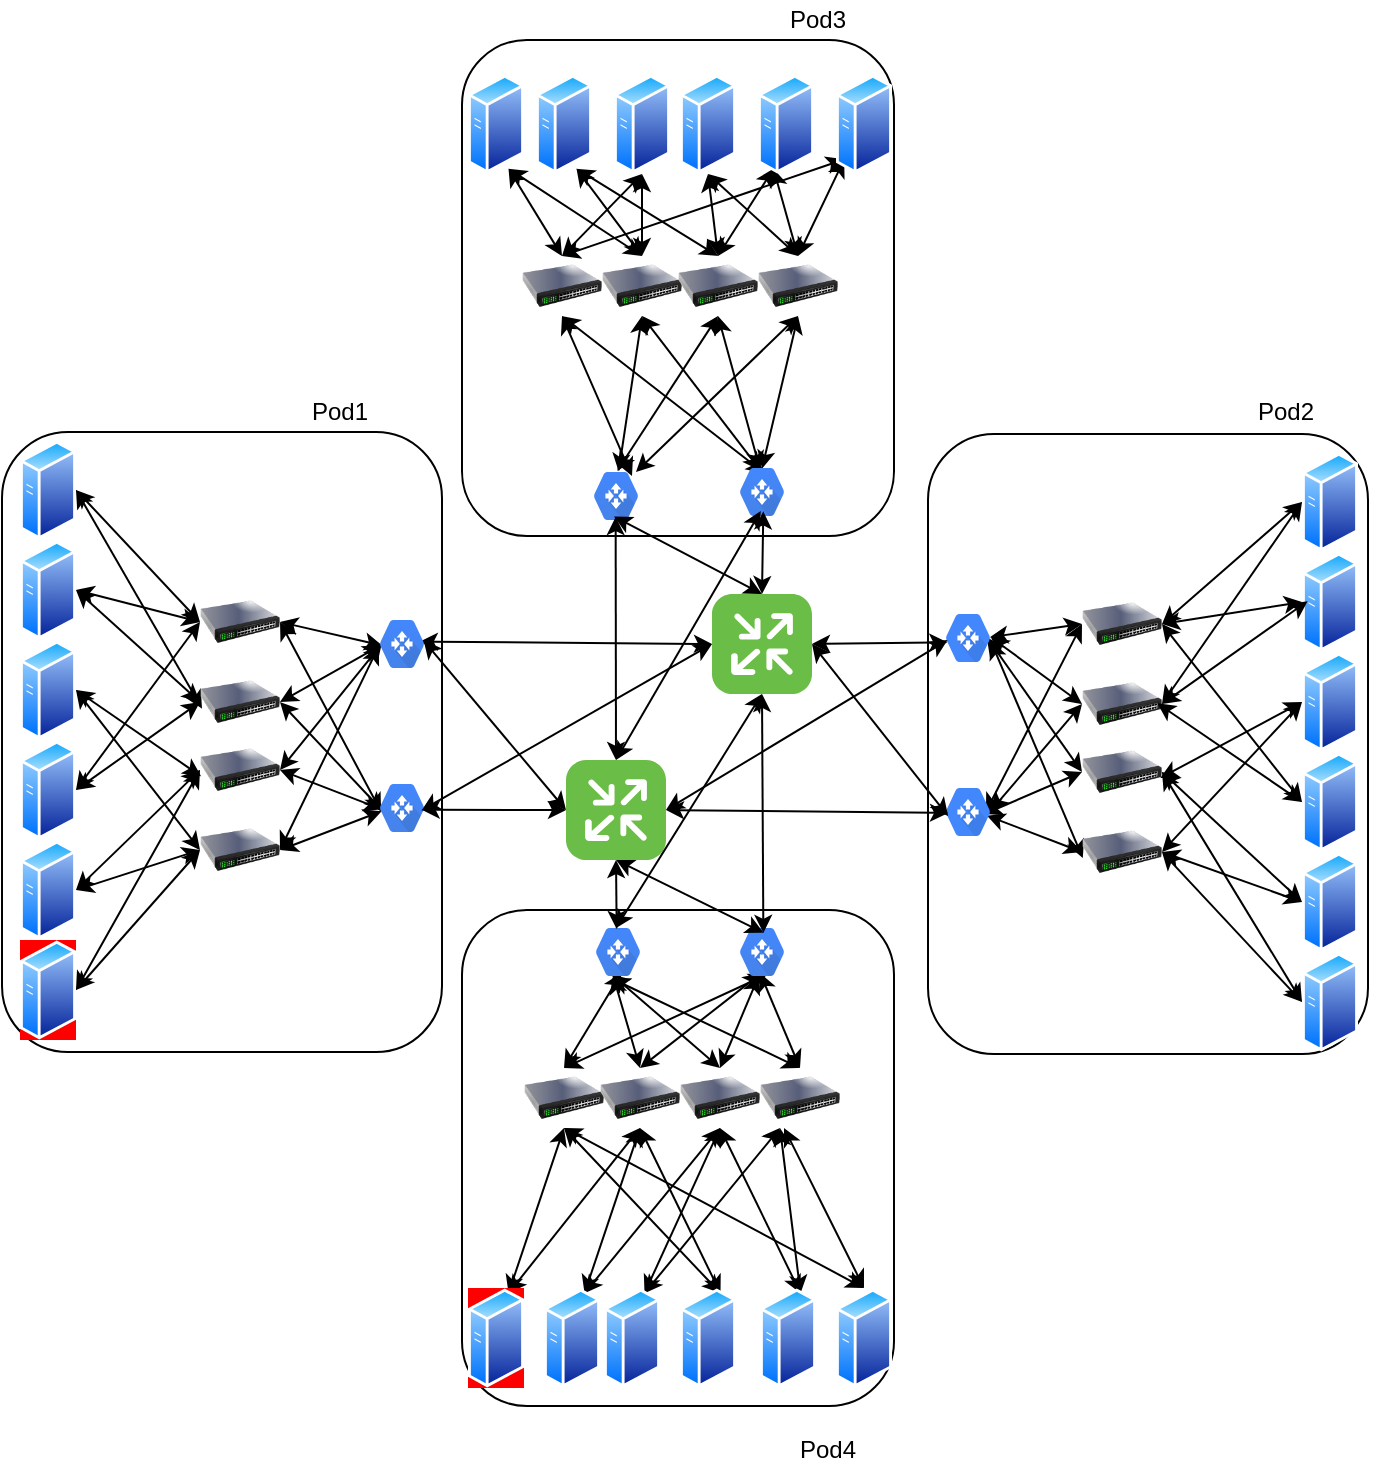 <mxfile version="13.3.4" type="github">
  <diagram id="LazZ0856AOgm0Mk0mkKB" name="Page-1">
    <mxGraphModel dx="1341" dy="739" grid="1" gridSize="10" guides="1" tooltips="1" connect="1" arrows="1" fold="1" page="1" pageScale="1" pageWidth="1100" pageHeight="850" math="0" shadow="0">
      <root>
        <mxCell id="0" />
        <mxCell id="1" parent="0" />
        <mxCell id="WldnCuO-J827jdbrV1-G-248" value="" style="rounded=1;whiteSpace=wrap;html=1;fillColor=none;" parent="1" vertex="1">
          <mxGeometry x="635" y="262" width="220" height="310" as="geometry" />
        </mxCell>
        <mxCell id="WldnCuO-J827jdbrV1-G-257" value="" style="rounded=1;whiteSpace=wrap;html=1;fillColor=none;" parent="1" vertex="1">
          <mxGeometry x="402" y="500" width="216" height="248" as="geometry" />
        </mxCell>
        <mxCell id="WldnCuO-J827jdbrV1-G-247" value="" style="rounded=1;whiteSpace=wrap;html=1;fillColor=none;" parent="1" vertex="1">
          <mxGeometry x="172" y="261" width="220" height="310" as="geometry" />
        </mxCell>
        <mxCell id="WldnCuO-J827jdbrV1-G-259" value="" style="rounded=1;whiteSpace=wrap;html=1;fillColor=none;" parent="1" vertex="1">
          <mxGeometry x="402" y="65" width="216" height="248" as="geometry" />
        </mxCell>
        <mxCell id="WldnCuO-J827jdbrV1-G-24" style="rounded=0;orthogonalLoop=1;jettySize=auto;html=1;exitX=1;exitY=0.5;exitDx=0;exitDy=0;startArrow=classic;startFill=1;entryX=0;entryY=0.5;entryDx=0;entryDy=0;" parent="1" source="WldnCuO-J827jdbrV1-G-11" target="WldnCuO-J827jdbrV1-G-12" edge="1">
          <mxGeometry relative="1" as="geometry">
            <mxPoint x="376" y="431" as="targetPoint" />
          </mxGeometry>
        </mxCell>
        <mxCell id="WldnCuO-J827jdbrV1-G-26" style="edgeStyle=none;rounded=0;orthogonalLoop=1;jettySize=auto;html=1;exitX=1;exitY=0.5;exitDx=0;exitDy=0;entryX=0.025;entryY=0.611;entryDx=0;entryDy=0;startArrow=classic;startFill=1;entryPerimeter=0;" parent="1" source="WldnCuO-J827jdbrV1-G-11" target="WldnCuO-J827jdbrV1-G-13" edge="1">
          <mxGeometry relative="1" as="geometry" />
        </mxCell>
        <mxCell id="WldnCuO-J827jdbrV1-G-11" value="" style="aspect=fixed;perimeter=ellipsePerimeter;html=1;align=center;shadow=0;dashed=0;spacingTop=3;image;image=img/lib/active_directory/generic_server.svg;" parent="1" vertex="1">
          <mxGeometry x="181" y="265" width="28.0" height="50" as="geometry" />
        </mxCell>
        <mxCell id="WldnCuO-J827jdbrV1-G-84" style="edgeStyle=none;rounded=0;orthogonalLoop=1;jettySize=auto;html=1;exitX=1;exitY=0.5;exitDx=0;exitDy=0;entryX=0.057;entryY=0.534;entryDx=0;entryDy=0;entryPerimeter=0;startArrow=classic;startFill=1;" parent="1" source="WldnCuO-J827jdbrV1-G-12" target="WldnCuO-J827jdbrV1-G-82" edge="1">
          <mxGeometry relative="1" as="geometry" />
        </mxCell>
        <mxCell id="WldnCuO-J827jdbrV1-G-85" style="edgeStyle=none;rounded=0;orthogonalLoop=1;jettySize=auto;html=1;exitX=1;exitY=0.5;exitDx=0;exitDy=0;entryX=0.025;entryY=0.578;entryDx=0;entryDy=0;entryPerimeter=0;startArrow=classic;startFill=1;" parent="1" source="WldnCuO-J827jdbrV1-G-12" target="WldnCuO-J827jdbrV1-G-83" edge="1">
          <mxGeometry relative="1" as="geometry" />
        </mxCell>
        <mxCell id="WldnCuO-J827jdbrV1-G-86" style="edgeStyle=none;rounded=0;orthogonalLoop=1;jettySize=auto;html=1;exitX=1;exitY=0.5;exitDx=0;exitDy=0;entryX=0.025;entryY=0.524;entryDx=0;entryDy=0;entryPerimeter=0;startArrow=classic;startFill=1;" parent="1" source="WldnCuO-J827jdbrV1-G-13" target="WldnCuO-J827jdbrV1-G-82" edge="1">
          <mxGeometry relative="1" as="geometry" />
        </mxCell>
        <mxCell id="WldnCuO-J827jdbrV1-G-87" style="edgeStyle=none;rounded=0;orthogonalLoop=1;jettySize=auto;html=1;exitX=1;exitY=0.5;exitDx=0;exitDy=0;entryX=0.057;entryY=0.558;entryDx=0;entryDy=0;entryPerimeter=0;startArrow=classic;startFill=1;" parent="1" source="WldnCuO-J827jdbrV1-G-13" target="WldnCuO-J827jdbrV1-G-83" edge="1">
          <mxGeometry relative="1" as="geometry" />
        </mxCell>
        <mxCell id="WldnCuO-J827jdbrV1-G-13" value="" style="image;html=1;labelBackgroundColor=#ffffff;image=img/lib/clip_art/networking/Switch_128x128.png" parent="1" vertex="1">
          <mxGeometry x="271" y="381" width="40" height="30" as="geometry" />
        </mxCell>
        <mxCell id="WldnCuO-J827jdbrV1-G-88" style="edgeStyle=none;rounded=0;orthogonalLoop=1;jettySize=auto;html=1;exitX=1;exitY=0.5;exitDx=0;exitDy=0;entryX=0.036;entryY=0.505;entryDx=0;entryDy=0;entryPerimeter=0;startArrow=classic;startFill=1;" parent="1" source="WldnCuO-J827jdbrV1-G-14" target="WldnCuO-J827jdbrV1-G-82" edge="1">
          <mxGeometry relative="1" as="geometry" />
        </mxCell>
        <mxCell id="WldnCuO-J827jdbrV1-G-89" style="edgeStyle=none;rounded=0;orthogonalLoop=1;jettySize=auto;html=1;exitX=1;exitY=0.5;exitDx=0;exitDy=0;entryX=0.047;entryY=0.529;entryDx=0;entryDy=0;entryPerimeter=0;startArrow=classic;startFill=1;" parent="1" source="WldnCuO-J827jdbrV1-G-14" target="WldnCuO-J827jdbrV1-G-83" edge="1">
          <mxGeometry relative="1" as="geometry" />
        </mxCell>
        <mxCell id="WldnCuO-J827jdbrV1-G-14" value="" style="image;html=1;labelBackgroundColor=#ffffff;image=img/lib/clip_art/networking/Switch_128x128.png" parent="1" vertex="1">
          <mxGeometry x="271" y="415" width="40" height="30" as="geometry" />
        </mxCell>
        <mxCell id="WldnCuO-J827jdbrV1-G-90" style="edgeStyle=none;rounded=0;orthogonalLoop=1;jettySize=auto;html=1;exitX=1;exitY=0.5;exitDx=0;exitDy=0;entryX=-0.027;entryY=0.544;entryDx=0;entryDy=0;entryPerimeter=0;startArrow=classic;startFill=1;" parent="1" source="WldnCuO-J827jdbrV1-G-15" target="WldnCuO-J827jdbrV1-G-82" edge="1">
          <mxGeometry relative="1" as="geometry" />
        </mxCell>
        <mxCell id="WldnCuO-J827jdbrV1-G-91" style="edgeStyle=none;rounded=0;orthogonalLoop=1;jettySize=auto;html=1;exitX=1;exitY=0.5;exitDx=0;exitDy=0;entryX=0.036;entryY=0.568;entryDx=0;entryDy=0;entryPerimeter=0;startArrow=classic;startFill=1;" parent="1" source="WldnCuO-J827jdbrV1-G-15" target="WldnCuO-J827jdbrV1-G-83" edge="1">
          <mxGeometry relative="1" as="geometry" />
        </mxCell>
        <mxCell id="WldnCuO-J827jdbrV1-G-16" value="" style="aspect=fixed;perimeter=ellipsePerimeter;html=1;align=center;shadow=0;dashed=0;spacingTop=3;image;image=img/lib/active_directory/generic_server.svg;" parent="1" vertex="1">
          <mxGeometry x="181" y="315" width="28.0" height="50" as="geometry" />
        </mxCell>
        <mxCell id="WldnCuO-J827jdbrV1-G-28" style="edgeStyle=none;rounded=0;orthogonalLoop=1;jettySize=auto;html=1;exitX=1;exitY=0.5;exitDx=0;exitDy=0;startArrow=classic;startFill=1;entryX=0.013;entryY=0.605;entryDx=0;entryDy=0;entryPerimeter=0;" parent="1" source="WldnCuO-J827jdbrV1-G-19" target="WldnCuO-J827jdbrV1-G-14" edge="1">
          <mxGeometry relative="1" as="geometry">
            <mxPoint x="446" y="431" as="targetPoint" />
          </mxGeometry>
        </mxCell>
        <mxCell id="WldnCuO-J827jdbrV1-G-29" style="edgeStyle=none;rounded=0;orthogonalLoop=1;jettySize=auto;html=1;exitX=1;exitY=0.5;exitDx=0;exitDy=0;entryX=0;entryY=0.5;entryDx=0;entryDy=0;startArrow=classic;startFill=1;" parent="1" source="WldnCuO-J827jdbrV1-G-19" target="WldnCuO-J827jdbrV1-G-15" edge="1">
          <mxGeometry relative="1" as="geometry" />
        </mxCell>
        <mxCell id="WldnCuO-J827jdbrV1-G-19" value="" style="aspect=fixed;perimeter=ellipsePerimeter;html=1;align=center;shadow=0;dashed=0;spacingTop=3;image;image=img/lib/active_directory/generic_server.svg;" parent="1" vertex="1">
          <mxGeometry x="181" y="365" width="28.0" height="50" as="geometry" />
        </mxCell>
        <mxCell id="WldnCuO-J827jdbrV1-G-30" style="edgeStyle=none;rounded=0;orthogonalLoop=1;jettySize=auto;html=1;exitX=1;exitY=0.5;exitDx=0;exitDy=0;entryX=0;entryY=0.5;entryDx=0;entryDy=0;startArrow=classic;startFill=1;" parent="1" source="WldnCuO-J827jdbrV1-G-20" target="WldnCuO-J827jdbrV1-G-12" edge="1">
          <mxGeometry relative="1" as="geometry" />
        </mxCell>
        <mxCell id="WldnCuO-J827jdbrV1-G-32" style="edgeStyle=none;rounded=0;orthogonalLoop=1;jettySize=auto;html=1;exitX=1;exitY=0.5;exitDx=0;exitDy=0;entryX=0;entryY=0.5;entryDx=0;entryDy=0;startArrow=classic;startFill=1;" parent="1" source="WldnCuO-J827jdbrV1-G-20" target="WldnCuO-J827jdbrV1-G-13" edge="1">
          <mxGeometry relative="1" as="geometry" />
        </mxCell>
        <mxCell id="WldnCuO-J827jdbrV1-G-20" value="" style="aspect=fixed;perimeter=ellipsePerimeter;html=1;align=center;shadow=0;dashed=0;spacingTop=3;image;image=img/lib/active_directory/generic_server.svg;" parent="1" vertex="1">
          <mxGeometry x="181" y="415" width="28.0" height="50" as="geometry" />
        </mxCell>
        <mxCell id="WldnCuO-J827jdbrV1-G-34" style="edgeStyle=none;rounded=0;orthogonalLoop=1;jettySize=auto;html=1;exitX=1;exitY=0.5;exitDx=0;exitDy=0;entryX=0;entryY=0.5;entryDx=0;entryDy=0;startArrow=classic;startFill=1;" parent="1" source="WldnCuO-J827jdbrV1-G-21" target="WldnCuO-J827jdbrV1-G-14" edge="1">
          <mxGeometry relative="1" as="geometry" />
        </mxCell>
        <mxCell id="WldnCuO-J827jdbrV1-G-35" style="edgeStyle=none;rounded=0;orthogonalLoop=1;jettySize=auto;html=1;exitX=1;exitY=0.5;exitDx=0;exitDy=0;entryX=0;entryY=0.5;entryDx=0;entryDy=0;startArrow=classic;startFill=1;" parent="1" source="WldnCuO-J827jdbrV1-G-21" target="WldnCuO-J827jdbrV1-G-15" edge="1">
          <mxGeometry relative="1" as="geometry" />
        </mxCell>
        <mxCell id="WldnCuO-J827jdbrV1-G-21" value="" style="aspect=fixed;perimeter=ellipsePerimeter;html=1;align=center;shadow=0;dashed=0;spacingTop=3;image;image=img/lib/active_directory/generic_server.svg;" parent="1" vertex="1">
          <mxGeometry x="181" y="465" width="28.0" height="50" as="geometry" />
        </mxCell>
        <mxCell id="WldnCuO-J827jdbrV1-G-37" style="edgeStyle=none;rounded=0;orthogonalLoop=1;jettySize=auto;html=1;exitX=1;exitY=0.5;exitDx=0;exitDy=0;startArrow=classic;startFill=1;entryX=0;entryY=0.5;entryDx=0;entryDy=0;" parent="1" source="WldnCuO-J827jdbrV1-G-22" target="WldnCuO-J827jdbrV1-G-14" edge="1">
          <mxGeometry relative="1" as="geometry">
            <mxPoint x="376" y="431" as="targetPoint" />
          </mxGeometry>
        </mxCell>
        <mxCell id="WldnCuO-J827jdbrV1-G-22" value="" style="aspect=fixed;perimeter=ellipsePerimeter;html=1;align=center;shadow=0;dashed=0;spacingTop=3;image;image=img/lib/active_directory/generic_server.svg;imageBackground=#FF0000;" parent="1" vertex="1">
          <mxGeometry x="181" y="515" width="28.0" height="50" as="geometry" />
        </mxCell>
        <mxCell id="WldnCuO-J827jdbrV1-G-83" value="" style="shape=mxgraph.gcp.networking.cloud_router;html=1;fillColor=#4387FD;strokeColor=none;verticalLabelPosition=bottom;verticalAlign=top;align=center;gradientColor=#4683EA;" parent="1" vertex="1">
          <mxGeometry x="361" y="437" width="22" height="24" as="geometry" />
        </mxCell>
        <mxCell id="WldnCuO-J827jdbrV1-G-124" style="rounded=0;orthogonalLoop=1;jettySize=auto;html=1;exitX=0.75;exitY=0;exitDx=0;exitDy=0;startArrow=classic;startFill=1;entryX=0.5;entryY=1;entryDx=0;entryDy=0;" parent="1" source="WldnCuO-J827jdbrV1-G-126" target="WldnCuO-J827jdbrV1-G-129" edge="1">
          <mxGeometry relative="1" as="geometry">
            <mxPoint x="453" y="609" as="targetPoint" />
          </mxGeometry>
        </mxCell>
        <mxCell id="WldnCuO-J827jdbrV1-G-125" style="edgeStyle=none;rounded=0;orthogonalLoop=1;jettySize=auto;html=1;exitX=0.75;exitY=0;exitDx=0;exitDy=0;entryX=0.5;entryY=1;entryDx=0;entryDy=0;startArrow=classic;startFill=1;" parent="1" source="WldnCuO-J827jdbrV1-G-126" target="WldnCuO-J827jdbrV1-G-132" edge="1">
          <mxGeometry relative="1" as="geometry" />
        </mxCell>
        <mxCell id="WldnCuO-J827jdbrV1-G-126" value="" style="aspect=fixed;perimeter=ellipsePerimeter;html=1;align=center;shadow=0;dashed=0;spacingTop=3;image;image=img/lib/active_directory/generic_server.svg;imageBackground=#FF0000;" parent="1" vertex="1">
          <mxGeometry x="405" y="689" width="28.0" height="50" as="geometry" />
        </mxCell>
        <mxCell id="WldnCuO-J827jdbrV1-G-127" style="edgeStyle=none;rounded=0;orthogonalLoop=1;jettySize=auto;html=1;exitX=0.5;exitY=0;exitDx=0;exitDy=0;entryX=0.577;entryY=0.938;entryDx=0;entryDy=0;entryPerimeter=0;startArrow=classic;startFill=1;" parent="1" source="WldnCuO-J827jdbrV1-G-129" target="WldnCuO-J827jdbrV1-G-154" edge="1">
          <mxGeometry relative="1" as="geometry" />
        </mxCell>
        <mxCell id="WldnCuO-J827jdbrV1-G-128" style="edgeStyle=none;rounded=0;orthogonalLoop=1;jettySize=auto;html=1;exitX=0.5;exitY=0;exitDx=0;exitDy=0;entryX=0.613;entryY=0.967;entryDx=0;entryDy=0;entryPerimeter=0;startArrow=classic;startFill=1;" parent="1" source="WldnCuO-J827jdbrV1-G-129" target="WldnCuO-J827jdbrV1-G-155" edge="1">
          <mxGeometry relative="1" as="geometry" />
        </mxCell>
        <mxCell id="WldnCuO-J827jdbrV1-G-129" value="" style="image;html=1;labelBackgroundColor=#ffffff;image=img/lib/clip_art/networking/Switch_128x128.png" parent="1" vertex="1">
          <mxGeometry x="433" y="579" width="40" height="30" as="geometry" />
        </mxCell>
        <mxCell id="WldnCuO-J827jdbrV1-G-130" style="edgeStyle=none;rounded=0;orthogonalLoop=1;jettySize=auto;html=1;exitX=0.5;exitY=0;exitDx=0;exitDy=0;entryX=0.389;entryY=0.996;entryDx=0;entryDy=0;entryPerimeter=0;startArrow=classic;startFill=1;" parent="1" source="WldnCuO-J827jdbrV1-G-132" target="WldnCuO-J827jdbrV1-G-154" edge="1">
          <mxGeometry relative="1" as="geometry" />
        </mxCell>
        <mxCell id="WldnCuO-J827jdbrV1-G-131" style="edgeStyle=none;rounded=0;orthogonalLoop=1;jettySize=auto;html=1;exitX=0.5;exitY=0;exitDx=0;exitDy=0;entryX=0.487;entryY=0.938;entryDx=0;entryDy=0;entryPerimeter=0;startArrow=classic;startFill=1;" parent="1" source="WldnCuO-J827jdbrV1-G-132" target="WldnCuO-J827jdbrV1-G-155" edge="1">
          <mxGeometry relative="1" as="geometry" />
        </mxCell>
        <mxCell id="WldnCuO-J827jdbrV1-G-132" value="" style="image;html=1;labelBackgroundColor=#ffffff;image=img/lib/clip_art/networking/Switch_128x128.png" parent="1" vertex="1">
          <mxGeometry x="471" y="579" width="40" height="30" as="geometry" />
        </mxCell>
        <mxCell id="WldnCuO-J827jdbrV1-G-133" style="edgeStyle=none;rounded=0;orthogonalLoop=1;jettySize=auto;html=1;exitX=0.5;exitY=0;exitDx=0;exitDy=0;entryX=0.357;entryY=0.967;entryDx=0;entryDy=0;entryPerimeter=0;startArrow=classic;startFill=1;" parent="1" source="WldnCuO-J827jdbrV1-G-135" target="WldnCuO-J827jdbrV1-G-154" edge="1">
          <mxGeometry relative="1" as="geometry" />
        </mxCell>
        <mxCell id="WldnCuO-J827jdbrV1-G-134" style="edgeStyle=none;rounded=0;orthogonalLoop=1;jettySize=auto;html=1;exitX=0.5;exitY=0;exitDx=0;exitDy=0;entryX=0.425;entryY=0.996;entryDx=0;entryDy=0;entryPerimeter=0;startArrow=classic;startFill=1;" parent="1" source="WldnCuO-J827jdbrV1-G-135" target="WldnCuO-J827jdbrV1-G-155" edge="1">
          <mxGeometry relative="1" as="geometry" />
        </mxCell>
        <mxCell id="WldnCuO-J827jdbrV1-G-135" value="" style="image;html=1;labelBackgroundColor=#ffffff;image=img/lib/clip_art/networking/Switch_128x128.png" parent="1" vertex="1">
          <mxGeometry x="511" y="579" width="40" height="30" as="geometry" />
        </mxCell>
        <mxCell id="WldnCuO-J827jdbrV1-G-136" style="edgeStyle=none;rounded=0;orthogonalLoop=1;jettySize=auto;html=1;exitX=0.5;exitY=0;exitDx=0;exitDy=0;entryX=0.357;entryY=1.053;entryDx=0;entryDy=0;entryPerimeter=0;startArrow=classic;startFill=1;" parent="1" source="WldnCuO-J827jdbrV1-G-138" target="WldnCuO-J827jdbrV1-G-154" edge="1">
          <mxGeometry relative="1" as="geometry" />
        </mxCell>
        <mxCell id="WldnCuO-J827jdbrV1-G-137" style="edgeStyle=none;rounded=0;orthogonalLoop=1;jettySize=auto;html=1;exitX=0.5;exitY=0;exitDx=0;exitDy=0;entryX=0.456;entryY=0.938;entryDx=0;entryDy=0;entryPerimeter=0;startArrow=classic;startFill=1;" parent="1" source="WldnCuO-J827jdbrV1-G-138" target="WldnCuO-J827jdbrV1-G-155" edge="1">
          <mxGeometry relative="1" as="geometry" />
        </mxCell>
        <mxCell id="WldnCuO-J827jdbrV1-G-138" value="" style="image;html=1;labelBackgroundColor=#ffffff;image=img/lib/clip_art/networking/Switch_128x128.png" parent="1" vertex="1">
          <mxGeometry x="551" y="579" width="40" height="30" as="geometry" />
        </mxCell>
        <mxCell id="WldnCuO-J827jdbrV1-G-139" style="edgeStyle=none;rounded=0;orthogonalLoop=1;jettySize=auto;html=1;exitX=0.75;exitY=0;exitDx=0;exitDy=0;startArrow=classic;startFill=1;" parent="1" source="WldnCuO-J827jdbrV1-G-141" edge="1">
          <mxGeometry relative="1" as="geometry">
            <mxPoint x="491" y="609" as="targetPoint" />
          </mxGeometry>
        </mxCell>
        <mxCell id="WldnCuO-J827jdbrV1-G-140" style="edgeStyle=none;rounded=0;orthogonalLoop=1;jettySize=auto;html=1;exitX=0.75;exitY=0;exitDx=0;exitDy=0;entryX=0.5;entryY=1;entryDx=0;entryDy=0;startArrow=classic;startFill=1;" parent="1" source="WldnCuO-J827jdbrV1-G-141" target="WldnCuO-J827jdbrV1-G-135" edge="1">
          <mxGeometry relative="1" as="geometry" />
        </mxCell>
        <mxCell id="WldnCuO-J827jdbrV1-G-141" value="" style="aspect=fixed;perimeter=ellipsePerimeter;html=1;align=center;shadow=0;dashed=0;spacingTop=3;image;image=img/lib/active_directory/generic_server.svg;" parent="1" vertex="1">
          <mxGeometry x="443" y="689" width="28.0" height="50" as="geometry" />
        </mxCell>
        <mxCell id="WldnCuO-J827jdbrV1-G-142" style="edgeStyle=none;rounded=0;orthogonalLoop=1;jettySize=auto;html=1;exitX=0.75;exitY=0;exitDx=0;exitDy=0;startArrow=classic;startFill=1;entryX=0.5;entryY=1;entryDx=0;entryDy=0;" parent="1" source="WldnCuO-J827jdbrV1-G-144" target="WldnCuO-J827jdbrV1-G-135" edge="1">
          <mxGeometry relative="1" as="geometry">
            <mxPoint x="523" y="609" as="targetPoint" />
          </mxGeometry>
        </mxCell>
        <mxCell id="WldnCuO-J827jdbrV1-G-143" style="edgeStyle=none;rounded=0;orthogonalLoop=1;jettySize=auto;html=1;exitX=0.75;exitY=0;exitDx=0;exitDy=0;entryX=0.25;entryY=1;entryDx=0;entryDy=0;startArrow=classic;startFill=1;" parent="1" source="WldnCuO-J827jdbrV1-G-144" target="WldnCuO-J827jdbrV1-G-138" edge="1">
          <mxGeometry relative="1" as="geometry" />
        </mxCell>
        <mxCell id="WldnCuO-J827jdbrV1-G-144" value="" style="aspect=fixed;perimeter=ellipsePerimeter;html=1;align=center;shadow=0;dashed=0;spacingTop=3;image;image=img/lib/active_directory/generic_server.svg;" parent="1" vertex="1">
          <mxGeometry x="473" y="689" width="28.0" height="50" as="geometry" />
        </mxCell>
        <mxCell id="WldnCuO-J827jdbrV1-G-145" style="edgeStyle=none;rounded=0;orthogonalLoop=1;jettySize=auto;html=1;exitX=0.75;exitY=0;exitDx=0;exitDy=0;entryX=0.5;entryY=1;entryDx=0;entryDy=0;startArrow=classic;startFill=1;" parent="1" source="WldnCuO-J827jdbrV1-G-147" target="WldnCuO-J827jdbrV1-G-129" edge="1">
          <mxGeometry relative="1" as="geometry" />
        </mxCell>
        <mxCell id="WldnCuO-J827jdbrV1-G-146" style="edgeStyle=none;rounded=0;orthogonalLoop=1;jettySize=auto;html=1;exitX=0.75;exitY=0;exitDx=0;exitDy=0;entryX=0.5;entryY=1;entryDx=0;entryDy=0;startArrow=classic;startFill=1;" parent="1" source="WldnCuO-J827jdbrV1-G-147" target="WldnCuO-J827jdbrV1-G-132" edge="1">
          <mxGeometry relative="1" as="geometry" />
        </mxCell>
        <mxCell id="WldnCuO-J827jdbrV1-G-147" value="" style="aspect=fixed;perimeter=ellipsePerimeter;html=1;align=center;shadow=0;dashed=0;spacingTop=3;image;image=img/lib/active_directory/generic_server.svg;" parent="1" vertex="1">
          <mxGeometry x="511" y="689" width="28.0" height="50" as="geometry" />
        </mxCell>
        <mxCell id="WldnCuO-J827jdbrV1-G-148" style="edgeStyle=none;rounded=0;orthogonalLoop=1;jettySize=auto;html=1;exitX=0.75;exitY=0;exitDx=0;exitDy=0;entryX=0.5;entryY=1;entryDx=0;entryDy=0;startArrow=classic;startFill=1;" parent="1" source="WldnCuO-J827jdbrV1-G-150" target="WldnCuO-J827jdbrV1-G-135" edge="1">
          <mxGeometry relative="1" as="geometry" />
        </mxCell>
        <mxCell id="WldnCuO-J827jdbrV1-G-149" style="edgeStyle=none;rounded=0;orthogonalLoop=1;jettySize=auto;html=1;exitX=0.75;exitY=0;exitDx=0;exitDy=0;entryX=0.25;entryY=1;entryDx=0;entryDy=0;startArrow=classic;startFill=1;" parent="1" source="WldnCuO-J827jdbrV1-G-150" target="WldnCuO-J827jdbrV1-G-138" edge="1">
          <mxGeometry relative="1" as="geometry" />
        </mxCell>
        <mxCell id="WldnCuO-J827jdbrV1-G-150" value="" style="aspect=fixed;perimeter=ellipsePerimeter;html=1;align=center;shadow=0;dashed=0;spacingTop=3;image;image=img/lib/active_directory/generic_server.svg;" parent="1" vertex="1">
          <mxGeometry x="551" y="689" width="28.0" height="50" as="geometry" />
        </mxCell>
        <mxCell id="WldnCuO-J827jdbrV1-G-151" style="edgeStyle=none;rounded=0;orthogonalLoop=1;jettySize=auto;html=1;exitX=0.5;exitY=0;exitDx=0;exitDy=0;startArrow=classic;startFill=1;" parent="1" source="WldnCuO-J827jdbrV1-G-153" edge="1">
          <mxGeometry relative="1" as="geometry">
            <mxPoint x="563" y="609" as="targetPoint" />
          </mxGeometry>
        </mxCell>
        <mxCell id="WldnCuO-J827jdbrV1-G-152" style="edgeStyle=none;rounded=0;orthogonalLoop=1;jettySize=auto;html=1;exitX=0.5;exitY=0;exitDx=0;exitDy=0;startArrow=classic;startFill=1;" parent="1" source="WldnCuO-J827jdbrV1-G-153" edge="1">
          <mxGeometry relative="1" as="geometry">
            <mxPoint x="453" y="609" as="targetPoint" />
          </mxGeometry>
        </mxCell>
        <mxCell id="WldnCuO-J827jdbrV1-G-153" value="" style="aspect=fixed;perimeter=ellipsePerimeter;html=1;align=center;shadow=0;dashed=0;spacingTop=3;image;image=img/lib/active_directory/generic_server.svg;" parent="1" vertex="1">
          <mxGeometry x="589" y="689" width="28.0" height="50" as="geometry" />
        </mxCell>
        <mxCell id="WldnCuO-J827jdbrV1-G-154" value="" style="shape=mxgraph.gcp.networking.cloud_router;html=1;fillColor=#4387FD;strokeColor=none;verticalLabelPosition=bottom;verticalAlign=top;align=center;gradientColor=#4683EA;" parent="1" vertex="1">
          <mxGeometry x="469" y="509" width="22" height="24" as="geometry" />
        </mxCell>
        <mxCell id="WldnCuO-J827jdbrV1-G-155" value="" style="shape=mxgraph.gcp.networking.cloud_router;html=1;fillColor=#4387FD;strokeColor=none;verticalLabelPosition=bottom;verticalAlign=top;align=center;gradientColor=#4683EA;" parent="1" vertex="1">
          <mxGeometry x="541" y="509" width="22" height="24" as="geometry" />
        </mxCell>
        <mxCell id="WldnCuO-J827jdbrV1-G-156" style="rounded=0;orthogonalLoop=1;jettySize=auto;html=1;exitX=0.75;exitY=1;exitDx=0;exitDy=0;startArrow=classic;startFill=1;entryX=0.5;entryY=0;entryDx=0;entryDy=0;" parent="1" source="WldnCuO-J827jdbrV1-G-158" target="WldnCuO-J827jdbrV1-G-161" edge="1">
          <mxGeometry relative="1" as="geometry">
            <mxPoint x="468" y="173" as="targetPoint" />
          </mxGeometry>
        </mxCell>
        <mxCell id="WldnCuO-J827jdbrV1-G-157" style="edgeStyle=none;rounded=0;orthogonalLoop=1;jettySize=auto;html=1;exitX=0.75;exitY=1;exitDx=0;exitDy=0;startArrow=classic;startFill=1;entryX=0.5;entryY=0;entryDx=0;entryDy=0;" parent="1" source="WldnCuO-J827jdbrV1-G-158" target="WldnCuO-J827jdbrV1-G-164" edge="1">
          <mxGeometry relative="1" as="geometry">
            <mxPoint x="496" y="183" as="targetPoint" />
          </mxGeometry>
        </mxCell>
        <mxCell id="WldnCuO-J827jdbrV1-G-158" value="" style="aspect=fixed;perimeter=ellipsePerimeter;html=1;align=center;shadow=0;dashed=0;spacingTop=3;image;image=img/lib/active_directory/generic_server.svg;" parent="1" vertex="1">
          <mxGeometry x="405" y="82" width="28.0" height="50" as="geometry" />
        </mxCell>
        <mxCell id="WldnCuO-J827jdbrV1-G-159" style="edgeStyle=none;rounded=0;orthogonalLoop=1;jettySize=auto;html=1;exitX=0.5;exitY=1;exitDx=0;exitDy=0;startArrow=classic;startFill=1;" parent="1" source="WldnCuO-J827jdbrV1-G-161" edge="1">
          <mxGeometry relative="1" as="geometry">
            <mxPoint x="487" y="283" as="targetPoint" />
          </mxGeometry>
        </mxCell>
        <mxCell id="WldnCuO-J827jdbrV1-G-160" style="edgeStyle=none;rounded=0;orthogonalLoop=1;jettySize=auto;html=1;exitX=0.5;exitY=1;exitDx=0;exitDy=0;entryX=0.561;entryY=0.111;entryDx=0;entryDy=0;entryPerimeter=0;startArrow=classic;startFill=1;" parent="1" source="WldnCuO-J827jdbrV1-G-161" target="WldnCuO-J827jdbrV1-G-187" edge="1">
          <mxGeometry relative="1" as="geometry" />
        </mxCell>
        <mxCell id="WldnCuO-J827jdbrV1-G-161" value="" style="image;html=1;labelBackgroundColor=#ffffff;image=img/lib/clip_art/networking/Switch_128x128.png" parent="1" vertex="1">
          <mxGeometry x="432" y="173" width="40" height="30" as="geometry" />
        </mxCell>
        <mxCell id="WldnCuO-J827jdbrV1-G-162" style="edgeStyle=none;rounded=0;orthogonalLoop=1;jettySize=auto;html=1;exitX=0.5;exitY=1;exitDx=0;exitDy=0;entryX=0.561;entryY=-0.014;entryDx=0;entryDy=0;entryPerimeter=0;startArrow=classic;startFill=1;" parent="1" source="WldnCuO-J827jdbrV1-G-164" target="WldnCuO-J827jdbrV1-G-186" edge="1">
          <mxGeometry relative="1" as="geometry" />
        </mxCell>
        <mxCell id="WldnCuO-J827jdbrV1-G-163" style="edgeStyle=none;rounded=0;orthogonalLoop=1;jettySize=auto;html=1;exitX=0.5;exitY=1;exitDx=0;exitDy=0;entryX=0.47;entryY=0.056;entryDx=0;entryDy=0;entryPerimeter=0;startArrow=classic;startFill=1;" parent="1" source="WldnCuO-J827jdbrV1-G-164" target="WldnCuO-J827jdbrV1-G-187" edge="1">
          <mxGeometry relative="1" as="geometry" />
        </mxCell>
        <mxCell id="WldnCuO-J827jdbrV1-G-164" value="" style="image;html=1;labelBackgroundColor=#ffffff;image=img/lib/clip_art/networking/Switch_128x128.png" parent="1" vertex="1">
          <mxGeometry x="472" y="173" width="40" height="30" as="geometry" />
        </mxCell>
        <mxCell id="WldnCuO-J827jdbrV1-G-165" style="edgeStyle=none;rounded=0;orthogonalLoop=1;jettySize=auto;html=1;exitX=0.5;exitY=1;exitDx=0;exitDy=0;entryX=0.53;entryY=-0.028;entryDx=0;entryDy=0;entryPerimeter=0;startArrow=classic;startFill=1;" parent="1" source="WldnCuO-J827jdbrV1-G-167" target="WldnCuO-J827jdbrV1-G-186" edge="1">
          <mxGeometry relative="1" as="geometry" />
        </mxCell>
        <mxCell id="WldnCuO-J827jdbrV1-G-166" style="edgeStyle=none;rounded=0;orthogonalLoop=1;jettySize=auto;html=1;exitX=0.5;exitY=1;exitDx=0;exitDy=0;entryX=0.455;entryY=0.028;entryDx=0;entryDy=0;entryPerimeter=0;startArrow=classic;startFill=1;" parent="1" source="WldnCuO-J827jdbrV1-G-167" target="WldnCuO-J827jdbrV1-G-187" edge="1">
          <mxGeometry relative="1" as="geometry" />
        </mxCell>
        <mxCell id="WldnCuO-J827jdbrV1-G-167" value="" style="image;html=1;labelBackgroundColor=#ffffff;image=img/lib/clip_art/networking/Switch_128x128.png" parent="1" vertex="1">
          <mxGeometry x="510" y="173" width="40" height="30" as="geometry" />
        </mxCell>
        <mxCell id="WldnCuO-J827jdbrV1-G-168" style="edgeStyle=none;rounded=0;orthogonalLoop=1;jettySize=auto;html=1;exitX=0.5;exitY=1;exitDx=0;exitDy=0;startArrow=classic;startFill=1;" parent="1" source="WldnCuO-J827jdbrV1-G-170" edge="1">
          <mxGeometry relative="1" as="geometry">
            <mxPoint x="489" y="281" as="targetPoint" />
          </mxGeometry>
        </mxCell>
        <mxCell id="WldnCuO-J827jdbrV1-G-169" style="edgeStyle=none;rounded=0;orthogonalLoop=1;jettySize=auto;html=1;exitX=0.5;exitY=1;exitDx=0;exitDy=0;entryX=0.5;entryY=0.014;entryDx=0;entryDy=0;entryPerimeter=0;startArrow=classic;startFill=1;" parent="1" source="WldnCuO-J827jdbrV1-G-170" target="WldnCuO-J827jdbrV1-G-187" edge="1">
          <mxGeometry relative="1" as="geometry" />
        </mxCell>
        <mxCell id="WldnCuO-J827jdbrV1-G-170" value="" style="image;html=1;labelBackgroundColor=#ffffff;image=img/lib/clip_art/networking/Switch_128x128.png" parent="1" vertex="1">
          <mxGeometry x="550" y="173" width="40" height="30" as="geometry" />
        </mxCell>
        <mxCell id="WldnCuO-J827jdbrV1-G-171" style="edgeStyle=none;rounded=0;orthogonalLoop=1;jettySize=auto;html=1;exitX=0.75;exitY=1;exitDx=0;exitDy=0;startArrow=classic;startFill=1;entryX=0.5;entryY=0;entryDx=0;entryDy=0;" parent="1" source="WldnCuO-J827jdbrV1-G-173" target="WldnCuO-J827jdbrV1-G-164" edge="1">
          <mxGeometry relative="1" as="geometry">
            <mxPoint x="506" y="203" as="targetPoint" />
          </mxGeometry>
        </mxCell>
        <mxCell id="WldnCuO-J827jdbrV1-G-172" style="edgeStyle=none;rounded=0;orthogonalLoop=1;jettySize=auto;html=1;exitX=0.75;exitY=1;exitDx=0;exitDy=0;entryX=0.5;entryY=0;entryDx=0;entryDy=0;startArrow=classic;startFill=1;" parent="1" source="WldnCuO-J827jdbrV1-G-173" target="WldnCuO-J827jdbrV1-G-167" edge="1">
          <mxGeometry relative="1" as="geometry" />
        </mxCell>
        <mxCell id="WldnCuO-J827jdbrV1-G-173" value="" style="aspect=fixed;perimeter=ellipsePerimeter;html=1;align=center;shadow=0;dashed=0;spacingTop=3;image;image=img/lib/active_directory/generic_server.svg;" parent="1" vertex="1">
          <mxGeometry x="439" y="82" width="28.0" height="50" as="geometry" />
        </mxCell>
        <mxCell id="WldnCuO-J827jdbrV1-G-174" style="edgeStyle=none;rounded=0;orthogonalLoop=1;jettySize=auto;html=1;exitX=0.5;exitY=1;exitDx=0;exitDy=0;startArrow=classic;startFill=1;entryX=0.5;entryY=0;entryDx=0;entryDy=0;" parent="1" source="WldnCuO-J827jdbrV1-G-176" target="WldnCuO-J827jdbrV1-G-167" edge="1">
          <mxGeometry relative="1" as="geometry">
            <mxPoint x="538" y="203" as="targetPoint" />
          </mxGeometry>
        </mxCell>
        <mxCell id="WldnCuO-J827jdbrV1-G-175" style="edgeStyle=none;rounded=0;orthogonalLoop=1;jettySize=auto;html=1;exitX=0.5;exitY=1;exitDx=0;exitDy=0;entryX=0.5;entryY=0;entryDx=0;entryDy=0;startArrow=classic;startFill=1;" parent="1" source="WldnCuO-J827jdbrV1-G-176" target="WldnCuO-J827jdbrV1-G-170" edge="1">
          <mxGeometry relative="1" as="geometry" />
        </mxCell>
        <mxCell id="WldnCuO-J827jdbrV1-G-176" value="" style="aspect=fixed;perimeter=ellipsePerimeter;html=1;align=center;shadow=0;dashed=0;spacingTop=3;image;image=img/lib/active_directory/generic_server.svg;" parent="1" vertex="1">
          <mxGeometry x="511" y="82" width="28.0" height="50" as="geometry" />
        </mxCell>
        <mxCell id="WldnCuO-J827jdbrV1-G-177" style="edgeStyle=none;rounded=0;orthogonalLoop=1;jettySize=auto;html=1;exitX=0.5;exitY=1;exitDx=0;exitDy=0;entryX=0.5;entryY=0;entryDx=0;entryDy=0;startArrow=classic;startFill=1;" parent="1" source="WldnCuO-J827jdbrV1-G-179" target="WldnCuO-J827jdbrV1-G-161" edge="1">
          <mxGeometry relative="1" as="geometry" />
        </mxCell>
        <mxCell id="WldnCuO-J827jdbrV1-G-178" style="edgeStyle=none;rounded=0;orthogonalLoop=1;jettySize=auto;html=1;exitX=0.5;exitY=1;exitDx=0;exitDy=0;startArrow=classic;startFill=1;entryX=0.5;entryY=0;entryDx=0;entryDy=0;" parent="1" source="WldnCuO-J827jdbrV1-G-179" target="WldnCuO-J827jdbrV1-G-164" edge="1">
          <mxGeometry relative="1" as="geometry">
            <mxPoint x="506" y="173" as="targetPoint" />
          </mxGeometry>
        </mxCell>
        <mxCell id="WldnCuO-J827jdbrV1-G-179" value="" style="aspect=fixed;perimeter=ellipsePerimeter;html=1;align=center;shadow=0;dashed=0;spacingTop=3;image;image=img/lib/active_directory/generic_server.svg;" parent="1" vertex="1">
          <mxGeometry x="478" y="82" width="28.0" height="50" as="geometry" />
        </mxCell>
        <mxCell id="WldnCuO-J827jdbrV1-G-180" style="edgeStyle=none;rounded=0;orthogonalLoop=1;jettySize=auto;html=1;exitX=0.25;exitY=1;exitDx=0;exitDy=0;entryX=0.5;entryY=0;entryDx=0;entryDy=0;startArrow=classic;startFill=1;" parent="1" source="WldnCuO-J827jdbrV1-G-182" target="WldnCuO-J827jdbrV1-G-167" edge="1">
          <mxGeometry relative="1" as="geometry" />
        </mxCell>
        <mxCell id="WldnCuO-J827jdbrV1-G-181" style="edgeStyle=none;rounded=0;orthogonalLoop=1;jettySize=auto;html=1;exitX=0.25;exitY=1;exitDx=0;exitDy=0;entryX=0.5;entryY=0;entryDx=0;entryDy=0;startArrow=classic;startFill=1;" parent="1" source="WldnCuO-J827jdbrV1-G-182" target="WldnCuO-J827jdbrV1-G-170" edge="1">
          <mxGeometry relative="1" as="geometry" />
        </mxCell>
        <mxCell id="WldnCuO-J827jdbrV1-G-182" value="" style="aspect=fixed;perimeter=ellipsePerimeter;html=1;align=center;shadow=0;dashed=0;spacingTop=3;image;image=img/lib/active_directory/generic_server.svg;" parent="1" vertex="1">
          <mxGeometry x="550" y="82" width="28.0" height="50" as="geometry" />
        </mxCell>
        <mxCell id="WldnCuO-J827jdbrV1-G-183" style="edgeStyle=none;rounded=0;orthogonalLoop=1;jettySize=auto;html=1;exitX=0;exitY=1;exitDx=0;exitDy=0;startArrow=classic;startFill=1;entryX=0.5;entryY=0;entryDx=0;entryDy=0;" parent="1" source="WldnCuO-J827jdbrV1-G-185" target="WldnCuO-J827jdbrV1-G-170" edge="1">
          <mxGeometry relative="1" as="geometry">
            <mxPoint x="578" y="203" as="targetPoint" />
          </mxGeometry>
        </mxCell>
        <mxCell id="WldnCuO-J827jdbrV1-G-184" style="edgeStyle=none;rounded=0;orthogonalLoop=1;jettySize=auto;html=1;exitX=0;exitY=1;exitDx=0;exitDy=0;startArrow=classic;startFill=1;entryX=0.5;entryY=0;entryDx=0;entryDy=0;" parent="1" source="WldnCuO-J827jdbrV1-G-185" target="WldnCuO-J827jdbrV1-G-161" edge="1">
          <mxGeometry relative="1" as="geometry">
            <mxPoint x="468" y="203" as="targetPoint" />
          </mxGeometry>
        </mxCell>
        <mxCell id="WldnCuO-J827jdbrV1-G-185" value="" style="aspect=fixed;perimeter=ellipsePerimeter;html=1;align=center;shadow=0;dashed=0;spacingTop=3;image;image=img/lib/active_directory/generic_server.svg;" parent="1" vertex="1">
          <mxGeometry x="589" y="82" width="28.0" height="50" as="geometry" />
        </mxCell>
        <mxCell id="WldnCuO-J827jdbrV1-G-186" value="" style="shape=mxgraph.gcp.networking.cloud_router;html=1;fillColor=#4387FD;strokeColor=none;verticalLabelPosition=bottom;verticalAlign=top;align=center;gradientColor=#4683EA;" parent="1" vertex="1">
          <mxGeometry x="468" y="281" width="22" height="24" as="geometry" />
        </mxCell>
        <mxCell id="WldnCuO-J827jdbrV1-G-187" value="" style="shape=mxgraph.gcp.networking.cloud_router;html=1;fillColor=#4387FD;strokeColor=none;verticalLabelPosition=bottom;verticalAlign=top;align=center;gradientColor=#4683EA;" parent="1" vertex="1">
          <mxGeometry x="541" y="279" width="22" height="24" as="geometry" />
        </mxCell>
        <mxCell id="WldnCuO-J827jdbrV1-G-191" value="" style="verticalLabelPosition=bottom;html=1;fillColor=#6ABD46;verticalAlign=top;align=center;points=[[0.06,0.06,0],[0.94,0.06,0],[0.94,0.94,0],[0.06,0.94,0],[0.25,0,0],[0.5,0,0],[0.75,0,0],[1,0.25,0],[1,0.5,0],[1,0.75,0],[0.75,1,0],[0.5,1,0],[0.25,1,0],[0,0.75,0],[0,0.5,0],[0,0.25,0]];pointerEvents=1;shape=mxgraph.cisco_safe.architecture.router;" parent="1" vertex="1">
          <mxGeometry x="454" y="425" width="50" height="50" as="geometry" />
        </mxCell>
        <mxCell id="WldnCuO-J827jdbrV1-G-192" value="" style="verticalLabelPosition=bottom;html=1;fillColor=#6ABD46;verticalAlign=top;align=center;points=[[0.06,0.06,0],[0.94,0.06,0],[0.94,0.94,0],[0.06,0.94,0],[0.25,0,0],[0.5,0,0],[0.75,0,0],[1,0.25,0],[1,0.5,0],[1,0.75,0],[0.75,1,0],[0.5,1,0],[0.25,1,0],[0,0.75,0],[0,0.5,0],[0,0.25,0]];pointerEvents=1;shape=mxgraph.cisco_safe.architecture.router;" parent="1" vertex="1">
          <mxGeometry x="527" y="342" width="50" height="50" as="geometry" />
        </mxCell>
        <mxCell id="WldnCuO-J827jdbrV1-G-197" value="" style="endArrow=classic;startArrow=classic;html=1;entryX=0;entryY=0.5;entryDx=0;entryDy=0;entryPerimeter=0;exitX=0.948;exitY=0.536;exitDx=0;exitDy=0;exitPerimeter=0;" parent="1" source="WldnCuO-J827jdbrV1-G-83" target="WldnCuO-J827jdbrV1-G-191" edge="1">
          <mxGeometry width="50" height="50" relative="1" as="geometry">
            <mxPoint x="265" y="361" as="sourcePoint" />
            <mxPoint x="315" y="311" as="targetPoint" />
          </mxGeometry>
        </mxCell>
        <mxCell id="WldnCuO-J827jdbrV1-G-198" value="" style="endArrow=classic;startArrow=classic;html=1;entryX=0;entryY=0.5;entryDx=0;entryDy=0;entryPerimeter=0;exitX=0.904;exitY=0.451;exitDx=0;exitDy=0;exitPerimeter=0;" parent="1" source="WldnCuO-J827jdbrV1-G-82" target="WldnCuO-J827jdbrV1-G-192" edge="1">
          <mxGeometry width="50" height="50" relative="1" as="geometry">
            <mxPoint x="265" y="361" as="sourcePoint" />
            <mxPoint x="315" y="311" as="targetPoint" />
          </mxGeometry>
        </mxCell>
        <mxCell id="WldnCuO-J827jdbrV1-G-199" value="" style="endArrow=classic;startArrow=classic;html=1;entryX=0.492;entryY=0.938;entryDx=0;entryDy=0;entryPerimeter=0;exitX=0.5;exitY=0;exitDx=0;exitDy=0;exitPerimeter=0;" parent="1" source="WldnCuO-J827jdbrV1-G-191" target="WldnCuO-J827jdbrV1-G-186" edge="1">
          <mxGeometry width="50" height="50" relative="1" as="geometry">
            <mxPoint x="275" y="401" as="sourcePoint" />
            <mxPoint x="325" y="351" as="targetPoint" />
          </mxGeometry>
        </mxCell>
        <mxCell id="WldnCuO-J827jdbrV1-G-200" value="" style="endArrow=classic;startArrow=classic;html=1;entryX=0.47;entryY=0.019;entryDx=0;entryDy=0;entryPerimeter=0;exitX=0.5;exitY=1;exitDx=0;exitDy=0;exitPerimeter=0;" parent="1" source="WldnCuO-J827jdbrV1-G-191" target="WldnCuO-J827jdbrV1-G-154" edge="1">
          <mxGeometry width="50" height="50" relative="1" as="geometry">
            <mxPoint x="495" y="391" as="sourcePoint" />
            <mxPoint x="494.824" y="323.512" as="targetPoint" />
          </mxGeometry>
        </mxCell>
        <mxCell id="WldnCuO-J827jdbrV1-G-201" value="" style="endArrow=classic;startArrow=classic;html=1;entryX=0.531;entryY=0.102;entryDx=0;entryDy=0;entryPerimeter=0;exitX=0.5;exitY=1;exitDx=0;exitDy=0;exitPerimeter=0;" parent="1" source="WldnCuO-J827jdbrV1-G-192" target="WldnCuO-J827jdbrV1-G-155" edge="1">
          <mxGeometry width="50" height="50" relative="1" as="geometry">
            <mxPoint x="495" y="441" as="sourcePoint" />
            <mxPoint x="496.34" y="519.456" as="targetPoint" />
          </mxGeometry>
        </mxCell>
        <mxCell id="WldnCuO-J827jdbrV1-G-202" value="" style="endArrow=classic;startArrow=classic;html=1;exitX=0.5;exitY=0;exitDx=0;exitDy=0;exitPerimeter=0;entryX=0.53;entryY=0.903;entryDx=0;entryDy=0;entryPerimeter=0;" parent="1" source="WldnCuO-J827jdbrV1-G-192" target="WldnCuO-J827jdbrV1-G-187" edge="1">
          <mxGeometry width="50" height="50" relative="1" as="geometry">
            <mxPoint x="505" y="451" as="sourcePoint" />
            <mxPoint x="540" y="311" as="targetPoint" />
          </mxGeometry>
        </mxCell>
        <mxCell id="WldnCuO-J827jdbrV1-G-12" value="" style="image;html=1;labelBackgroundColor=#ffffff;image=img/lib/clip_art/networking/Switch_128x128.png" parent="1" vertex="1">
          <mxGeometry x="271" y="341" width="40" height="30" as="geometry" />
        </mxCell>
        <mxCell id="WldnCuO-J827jdbrV1-G-209" style="edgeStyle=none;rounded=0;orthogonalLoop=1;jettySize=auto;html=1;exitX=1;exitY=0.5;exitDx=0;exitDy=0;entryX=0;entryY=0.5;entryDx=0;entryDy=0;startArrow=classic;startFill=1;" parent="1" source="WldnCuO-J827jdbrV1-G-16" target="WldnCuO-J827jdbrV1-G-12" edge="1">
          <mxGeometry relative="1" as="geometry">
            <mxPoint x="201.066" y="317.469" as="sourcePoint" />
            <mxPoint x="454" y="431" as="targetPoint" />
          </mxGeometry>
        </mxCell>
        <mxCell id="WldnCuO-J827jdbrV1-G-15" value="" style="image;html=1;labelBackgroundColor=#ffffff;image=img/lib/clip_art/networking/Switch_128x128.png" parent="1" vertex="1">
          <mxGeometry x="271" y="455" width="40" height="30" as="geometry" />
        </mxCell>
        <mxCell id="WldnCuO-J827jdbrV1-G-210" style="edgeStyle=none;rounded=0;orthogonalLoop=1;jettySize=auto;html=1;exitX=1;exitY=0.5;exitDx=0;exitDy=0;startArrow=classic;startFill=1;entryX=0;entryY=0.5;entryDx=0;entryDy=0;" parent="1" source="WldnCuO-J827jdbrV1-G-22" target="WldnCuO-J827jdbrV1-G-15" edge="1">
          <mxGeometry relative="1" as="geometry">
            <mxPoint x="486" y="431" as="targetPoint" />
            <mxPoint x="195.0" y="515" as="sourcePoint" />
          </mxGeometry>
        </mxCell>
        <mxCell id="WldnCuO-J827jdbrV1-G-82" value="" style="shape=mxgraph.gcp.networking.cloud_router;html=1;fillColor=#4387FD;strokeColor=none;verticalLabelPosition=bottom;verticalAlign=top;align=center;gradientColor=#4683EA;" parent="1" vertex="1">
          <mxGeometry x="361" y="355" width="22" height="24" as="geometry" />
        </mxCell>
        <mxCell id="WldnCuO-J827jdbrV1-G-211" style="edgeStyle=none;rounded=0;orthogonalLoop=1;jettySize=auto;html=1;exitX=1;exitY=0.5;exitDx=0;exitDy=0;startArrow=classic;startFill=1;entryX=0;entryY=0.5;entryDx=0;entryDy=0;" parent="1" source="WldnCuO-J827jdbrV1-G-16" target="WldnCuO-J827jdbrV1-G-13" edge="1">
          <mxGeometry relative="1" as="geometry">
            <mxPoint x="201.066" y="317.469" as="sourcePoint" />
            <mxPoint x="414" y="431" as="targetPoint" />
          </mxGeometry>
        </mxCell>
        <mxCell id="WldnCuO-J827jdbrV1-G-212" style="rounded=0;orthogonalLoop=1;jettySize=auto;html=1;exitX=0;exitY=0.5;exitDx=0;exitDy=0;startArrow=classic;startFill=1;entryX=1;entryY=0.5;entryDx=0;entryDy=0;" parent="1" source="WldnCuO-J827jdbrV1-G-214" target="WldnCuO-J827jdbrV1-G-238" edge="1">
          <mxGeometry relative="1" as="geometry">
            <mxPoint x="857" y="429" as="targetPoint" />
          </mxGeometry>
        </mxCell>
        <mxCell id="WldnCuO-J827jdbrV1-G-213" style="edgeStyle=none;rounded=0;orthogonalLoop=1;jettySize=auto;html=1;exitX=0;exitY=0.5;exitDx=0;exitDy=0;entryX=1;entryY=0.5;entryDx=0;entryDy=0;startArrow=classic;startFill=1;" parent="1" source="WldnCuO-J827jdbrV1-G-214" target="WldnCuO-J827jdbrV1-G-219" edge="1">
          <mxGeometry relative="1" as="geometry" />
        </mxCell>
        <mxCell id="WldnCuO-J827jdbrV1-G-214" value="" style="aspect=fixed;perimeter=ellipsePerimeter;html=1;align=center;shadow=0;dashed=0;spacingTop=3;image;image=img/lib/active_directory/generic_server.svg;" parent="1" vertex="1">
          <mxGeometry x="822" y="271" width="28.0" height="50" as="geometry" />
        </mxCell>
        <mxCell id="WldnCuO-J827jdbrV1-G-215" style="edgeStyle=none;rounded=0;orthogonalLoop=1;jettySize=auto;html=1;exitX=0;exitY=0.5;exitDx=0;exitDy=0;entryX=1;entryY=0.483;entryDx=0;entryDy=0;entryPerimeter=0;startArrow=classic;startFill=1;" parent="1" source="WldnCuO-J827jdbrV1-G-238" target="WldnCuO-J827jdbrV1-G-242" edge="1">
          <mxGeometry relative="1" as="geometry" />
        </mxCell>
        <mxCell id="WldnCuO-J827jdbrV1-G-216" style="edgeStyle=none;rounded=0;orthogonalLoop=1;jettySize=auto;html=1;exitX=0;exitY=0.5;exitDx=0;exitDy=0;entryX=0.909;entryY=0.492;entryDx=0;entryDy=0;entryPerimeter=0;startArrow=classic;startFill=1;" parent="1" source="WldnCuO-J827jdbrV1-G-238" target="WldnCuO-J827jdbrV1-G-237" edge="1">
          <mxGeometry relative="1" as="geometry" />
        </mxCell>
        <mxCell id="WldnCuO-J827jdbrV1-G-217" style="edgeStyle=none;rounded=0;orthogonalLoop=1;jettySize=auto;html=1;exitX=0;exitY=0.5;exitDx=0;exitDy=0;entryX=1.018;entryY=0.483;entryDx=0;entryDy=0;entryPerimeter=0;startArrow=classic;startFill=1;" parent="1" source="WldnCuO-J827jdbrV1-G-219" target="WldnCuO-J827jdbrV1-G-242" edge="1">
          <mxGeometry relative="1" as="geometry" />
        </mxCell>
        <mxCell id="WldnCuO-J827jdbrV1-G-218" style="edgeStyle=none;rounded=0;orthogonalLoop=1;jettySize=auto;html=1;exitX=0;exitY=0.5;exitDx=0;exitDy=0;entryX=1.018;entryY=0.475;entryDx=0;entryDy=0;entryPerimeter=0;startArrow=classic;startFill=1;" parent="1" source="WldnCuO-J827jdbrV1-G-219" target="WldnCuO-J827jdbrV1-G-237" edge="1">
          <mxGeometry relative="1" as="geometry" />
        </mxCell>
        <mxCell id="WldnCuO-J827jdbrV1-G-219" value="" style="image;html=1;labelBackgroundColor=#ffffff;image=img/lib/clip_art/networking/Switch_128x128.png" parent="1" vertex="1">
          <mxGeometry x="712" y="382" width="40" height="30" as="geometry" />
        </mxCell>
        <mxCell id="WldnCuO-J827jdbrV1-G-220" style="edgeStyle=none;rounded=0;orthogonalLoop=1;jettySize=auto;html=1;exitX=0;exitY=0.5;exitDx=0;exitDy=0;entryX=0.927;entryY=0.483;entryDx=0;entryDy=0;entryPerimeter=0;startArrow=classic;startFill=1;" parent="1" source="WldnCuO-J827jdbrV1-G-222" target="WldnCuO-J827jdbrV1-G-242" edge="1">
          <mxGeometry relative="1" as="geometry" />
        </mxCell>
        <mxCell id="WldnCuO-J827jdbrV1-G-221" style="edgeStyle=none;rounded=0;orthogonalLoop=1;jettySize=auto;html=1;exitX=0;exitY=0.5;exitDx=0;exitDy=0;entryX=0.873;entryY=0.542;entryDx=0;entryDy=0;entryPerimeter=0;startArrow=classic;startFill=1;" parent="1" source="WldnCuO-J827jdbrV1-G-222" target="WldnCuO-J827jdbrV1-G-237" edge="1">
          <mxGeometry relative="1" as="geometry" />
        </mxCell>
        <mxCell id="WldnCuO-J827jdbrV1-G-222" value="" style="image;html=1;labelBackgroundColor=#ffffff;image=img/lib/clip_art/networking/Switch_128x128.png" parent="1" vertex="1">
          <mxGeometry x="712" y="416" width="40" height="30" as="geometry" />
        </mxCell>
        <mxCell id="WldnCuO-J827jdbrV1-G-223" style="edgeStyle=none;rounded=0;orthogonalLoop=1;jettySize=auto;html=1;exitX=0.01;exitY=0.6;exitDx=0;exitDy=0;entryX=1.018;entryY=0.567;entryDx=0;entryDy=0;entryPerimeter=0;startArrow=classic;startFill=1;exitPerimeter=0;" parent="1" source="WldnCuO-J827jdbrV1-G-240" target="WldnCuO-J827jdbrV1-G-242" edge="1">
          <mxGeometry relative="1" as="geometry" />
        </mxCell>
        <mxCell id="WldnCuO-J827jdbrV1-G-224" style="edgeStyle=none;rounded=0;orthogonalLoop=1;jettySize=auto;html=1;exitX=0;exitY=0.5;exitDx=0;exitDy=0;entryX=0.927;entryY=0.575;entryDx=0;entryDy=0;entryPerimeter=0;startArrow=classic;startFill=1;" parent="1" source="WldnCuO-J827jdbrV1-G-240" target="WldnCuO-J827jdbrV1-G-237" edge="1">
          <mxGeometry relative="1" as="geometry" />
        </mxCell>
        <mxCell id="WldnCuO-J827jdbrV1-G-225" value="" style="aspect=fixed;perimeter=ellipsePerimeter;html=1;align=center;shadow=0;dashed=0;spacingTop=3;image;image=img/lib/active_directory/generic_server.svg;" parent="1" vertex="1">
          <mxGeometry x="822" y="321" width="28.0" height="50" as="geometry" />
        </mxCell>
        <mxCell id="WldnCuO-J827jdbrV1-G-226" style="edgeStyle=none;rounded=0;orthogonalLoop=1;jettySize=auto;html=1;exitX=0;exitY=0.5;exitDx=0;exitDy=0;startArrow=classic;startFill=1;entryX=0.98;entryY=0.6;entryDx=0;entryDy=0;entryPerimeter=0;" parent="1" source="WldnCuO-J827jdbrV1-G-228" target="WldnCuO-J827jdbrV1-G-222" edge="1">
          <mxGeometry relative="1" as="geometry">
            <mxPoint x="927" y="429" as="targetPoint" />
          </mxGeometry>
        </mxCell>
        <mxCell id="WldnCuO-J827jdbrV1-G-227" style="edgeStyle=none;rounded=0;orthogonalLoop=1;jettySize=auto;html=1;exitX=0;exitY=0.5;exitDx=0;exitDy=0;entryX=1;entryY=0.5;entryDx=0;entryDy=0;startArrow=classic;startFill=1;" parent="1" source="WldnCuO-J827jdbrV1-G-228" target="WldnCuO-J827jdbrV1-G-240" edge="1">
          <mxGeometry relative="1" as="geometry" />
        </mxCell>
        <mxCell id="WldnCuO-J827jdbrV1-G-228" value="" style="aspect=fixed;perimeter=ellipsePerimeter;html=1;align=center;shadow=0;dashed=0;spacingTop=3;image;image=img/lib/active_directory/generic_server.svg;" parent="1" vertex="1">
          <mxGeometry x="822" y="371" width="28.0" height="50" as="geometry" />
        </mxCell>
        <mxCell id="WldnCuO-J827jdbrV1-G-229" style="edgeStyle=none;rounded=0;orthogonalLoop=1;jettySize=auto;html=1;exitX=0;exitY=0.5;exitDx=0;exitDy=0;entryX=1;entryY=0.5;entryDx=0;entryDy=0;startArrow=classic;startFill=1;" parent="1" source="WldnCuO-J827jdbrV1-G-231" target="WldnCuO-J827jdbrV1-G-238" edge="1">
          <mxGeometry relative="1" as="geometry" />
        </mxCell>
        <mxCell id="WldnCuO-J827jdbrV1-G-230" style="edgeStyle=none;rounded=0;orthogonalLoop=1;jettySize=auto;html=1;exitX=0;exitY=0.5;exitDx=0;exitDy=0;entryX=0.942;entryY=0.489;entryDx=0;entryDy=0;startArrow=classic;startFill=1;entryPerimeter=0;" parent="1" source="WldnCuO-J827jdbrV1-G-231" target="WldnCuO-J827jdbrV1-G-219" edge="1">
          <mxGeometry relative="1" as="geometry" />
        </mxCell>
        <mxCell id="WldnCuO-J827jdbrV1-G-231" value="" style="aspect=fixed;perimeter=ellipsePerimeter;html=1;align=center;shadow=0;dashed=0;spacingTop=3;image;image=img/lib/active_directory/generic_server.svg;" parent="1" vertex="1">
          <mxGeometry x="822" y="421" width="28.0" height="50" as="geometry" />
        </mxCell>
        <mxCell id="WldnCuO-J827jdbrV1-G-232" style="edgeStyle=none;rounded=0;orthogonalLoop=1;jettySize=auto;html=1;exitX=0;exitY=0.5;exitDx=0;exitDy=0;entryX=1;entryY=0.5;entryDx=0;entryDy=0;startArrow=classic;startFill=1;" parent="1" source="WldnCuO-J827jdbrV1-G-234" target="WldnCuO-J827jdbrV1-G-222" edge="1">
          <mxGeometry relative="1" as="geometry" />
        </mxCell>
        <mxCell id="WldnCuO-J827jdbrV1-G-233" style="edgeStyle=none;rounded=0;orthogonalLoop=1;jettySize=auto;html=1;exitX=0;exitY=0.5;exitDx=0;exitDy=0;entryX=1;entryY=0.5;entryDx=0;entryDy=0;startArrow=classic;startFill=1;" parent="1" source="WldnCuO-J827jdbrV1-G-234" target="WldnCuO-J827jdbrV1-G-240" edge="1">
          <mxGeometry relative="1" as="geometry" />
        </mxCell>
        <mxCell id="WldnCuO-J827jdbrV1-G-234" value="" style="aspect=fixed;perimeter=ellipsePerimeter;html=1;align=center;shadow=0;dashed=0;spacingTop=3;image;image=img/lib/active_directory/generic_server.svg;" parent="1" vertex="1">
          <mxGeometry x="822" y="471" width="28.0" height="50" as="geometry" />
        </mxCell>
        <mxCell id="WldnCuO-J827jdbrV1-G-235" style="edgeStyle=none;rounded=0;orthogonalLoop=1;jettySize=auto;html=1;exitX=0;exitY=0.5;exitDx=0;exitDy=0;startArrow=classic;startFill=1;entryX=1;entryY=0.5;entryDx=0;entryDy=0;" parent="1" source="WldnCuO-J827jdbrV1-G-236" target="WldnCuO-J827jdbrV1-G-222" edge="1">
          <mxGeometry relative="1" as="geometry">
            <mxPoint x="857" y="429" as="targetPoint" />
          </mxGeometry>
        </mxCell>
        <mxCell id="WldnCuO-J827jdbrV1-G-236" value="" style="aspect=fixed;perimeter=ellipsePerimeter;html=1;align=center;shadow=0;dashed=0;spacingTop=3;image;image=img/lib/active_directory/generic_server.svg;" parent="1" vertex="1">
          <mxGeometry x="822" y="521" width="28.0" height="50" as="geometry" />
        </mxCell>
        <mxCell id="WldnCuO-J827jdbrV1-G-237" value="" style="shape=mxgraph.gcp.networking.cloud_router;html=1;fillColor=#4387FD;strokeColor=none;verticalLabelPosition=bottom;verticalAlign=top;align=center;" parent="1" vertex="1">
          <mxGeometry x="644" y="439" width="22" height="24" as="geometry" />
        </mxCell>
        <mxCell id="WldnCuO-J827jdbrV1-G-238" value="" style="image;html=1;labelBackgroundColor=#ffffff;image=img/lib/clip_art/networking/Switch_128x128.png" parent="1" vertex="1">
          <mxGeometry x="712" y="342" width="40" height="30" as="geometry" />
        </mxCell>
        <mxCell id="WldnCuO-J827jdbrV1-G-239" style="edgeStyle=none;rounded=0;orthogonalLoop=1;jettySize=auto;html=1;exitX=0;exitY=0.5;exitDx=0;exitDy=0;entryX=1;entryY=0.5;entryDx=0;entryDy=0;startArrow=classic;startFill=1;" parent="1" source="WldnCuO-J827jdbrV1-G-225" target="WldnCuO-J827jdbrV1-G-238" edge="1">
          <mxGeometry relative="1" as="geometry">
            <mxPoint x="682.066" y="315.469" as="sourcePoint" />
            <mxPoint x="935" y="429" as="targetPoint" />
          </mxGeometry>
        </mxCell>
        <mxCell id="WldnCuO-J827jdbrV1-G-240" value="" style="image;html=1;labelBackgroundColor=#ffffff;image=img/lib/clip_art/networking/Switch_128x128.png" parent="1" vertex="1">
          <mxGeometry x="712" y="456" width="40" height="30" as="geometry" />
        </mxCell>
        <mxCell id="WldnCuO-J827jdbrV1-G-241" style="edgeStyle=none;rounded=0;orthogonalLoop=1;jettySize=auto;html=1;exitX=0;exitY=0.5;exitDx=0;exitDy=0;startArrow=classic;startFill=1;entryX=1;entryY=0.5;entryDx=0;entryDy=0;" parent="1" source="WldnCuO-J827jdbrV1-G-236" target="WldnCuO-J827jdbrV1-G-240" edge="1">
          <mxGeometry relative="1" as="geometry">
            <mxPoint x="967" y="429" as="targetPoint" />
            <mxPoint x="676.0" y="513" as="sourcePoint" />
          </mxGeometry>
        </mxCell>
        <mxCell id="WldnCuO-J827jdbrV1-G-242" value="" style="shape=mxgraph.gcp.networking.cloud_router;html=1;fillColor=#4387FD;strokeColor=none;verticalLabelPosition=bottom;verticalAlign=top;align=center;" parent="1" vertex="1">
          <mxGeometry x="644" y="352" width="22" height="24" as="geometry" />
        </mxCell>
        <mxCell id="WldnCuO-J827jdbrV1-G-243" style="edgeStyle=none;rounded=0;orthogonalLoop=1;jettySize=auto;html=1;exitX=0.1;exitY=0.492;exitDx=0;exitDy=0;startArrow=classic;startFill=1;entryX=1;entryY=0.5;entryDx=0;entryDy=0;exitPerimeter=0;" parent="1" source="WldnCuO-J827jdbrV1-G-225" target="WldnCuO-J827jdbrV1-G-219" edge="1">
          <mxGeometry relative="1" as="geometry">
            <mxPoint x="682.066" y="315.469" as="sourcePoint" />
            <mxPoint x="895" y="429" as="targetPoint" />
          </mxGeometry>
        </mxCell>
        <mxCell id="WldnCuO-J827jdbrV1-G-245" value="" style="endArrow=classic;startArrow=classic;html=1;entryX=0.03;entryY=0.59;entryDx=0;entryDy=0;entryPerimeter=0;exitX=1;exitY=0.5;exitDx=0;exitDy=0;exitPerimeter=0;" parent="1" source="WldnCuO-J827jdbrV1-G-192" target="WldnCuO-J827jdbrV1-G-242" edge="1">
          <mxGeometry width="50" height="50" relative="1" as="geometry">
            <mxPoint x="411.286" y="411.848" as="sourcePoint" />
            <mxPoint x="525" y="411" as="targetPoint" />
          </mxGeometry>
        </mxCell>
        <mxCell id="WldnCuO-J827jdbrV1-G-246" value="" style="endArrow=classic;startArrow=classic;html=1;entryX=0.045;entryY=0.521;entryDx=0;entryDy=0;entryPerimeter=0;exitX=1;exitY=0.5;exitDx=0;exitDy=0;exitPerimeter=0;" parent="1" source="WldnCuO-J827jdbrV1-G-191" target="WldnCuO-J827jdbrV1-G-237" edge="1">
          <mxGeometry width="50" height="50" relative="1" as="geometry">
            <mxPoint x="421.286" y="421.848" as="sourcePoint" />
            <mxPoint x="535" y="421" as="targetPoint" />
          </mxGeometry>
        </mxCell>
        <mxCell id="WldnCuO-J827jdbrV1-G-249" value="Pod1" style="text;html=1;strokeColor=none;fillColor=none;align=center;verticalAlign=middle;whiteSpace=wrap;rounded=0;" parent="1" vertex="1">
          <mxGeometry x="321" y="241" width="40" height="20" as="geometry" />
        </mxCell>
        <mxCell id="WldnCuO-J827jdbrV1-G-250" value="Pod2" style="text;html=1;strokeColor=none;fillColor=none;align=center;verticalAlign=middle;whiteSpace=wrap;rounded=0;" parent="1" vertex="1">
          <mxGeometry x="794" y="241" width="40" height="20" as="geometry" />
        </mxCell>
        <mxCell id="WldnCuO-J827jdbrV1-G-252" value="Pod3" style="text;html=1;strokeColor=none;fillColor=none;align=center;verticalAlign=middle;whiteSpace=wrap;rounded=0;" parent="1" vertex="1">
          <mxGeometry x="560" y="45" width="40" height="20" as="geometry" />
        </mxCell>
        <mxCell id="WldnCuO-J827jdbrV1-G-260" value="Pod4" style="text;html=1;strokeColor=none;fillColor=none;align=center;verticalAlign=middle;whiteSpace=wrap;rounded=0;" parent="1" vertex="1">
          <mxGeometry x="565" y="760" width="40" height="20" as="geometry" />
        </mxCell>
        <mxCell id="Ic1i8T2RgCDMXck71NTm-1" value="" style="endArrow=classic;startArrow=classic;html=1;entryX=0;entryY=0.5;entryDx=0;entryDy=0;entryPerimeter=0;exitX=0.992;exitY=0.428;exitDx=0;exitDy=0;exitPerimeter=0;" parent="1" source="WldnCuO-J827jdbrV1-G-82" target="WldnCuO-J827jdbrV1-G-191" edge="1">
          <mxGeometry width="50" height="50" relative="1" as="geometry">
            <mxPoint x="393.286" y="375.848" as="sourcePoint" />
            <mxPoint x="525" y="377.0" as="targetPoint" />
          </mxGeometry>
        </mxCell>
        <mxCell id="Ic1i8T2RgCDMXck71NTm-2" value="" style="endArrow=classic;startArrow=classic;html=1;entryX=0;entryY=0.5;entryDx=0;entryDy=0;entryPerimeter=0;exitX=0.942;exitY=0.553;exitDx=0;exitDy=0;exitPerimeter=0;" parent="1" source="WldnCuO-J827jdbrV1-G-83" target="WldnCuO-J827jdbrV1-G-192" edge="1">
          <mxGeometry width="50" height="50" relative="1" as="geometry">
            <mxPoint x="383.286" y="365.848" as="sourcePoint" />
            <mxPoint x="515" y="367.0" as="targetPoint" />
          </mxGeometry>
        </mxCell>
        <mxCell id="Ic1i8T2RgCDMXck71NTm-3" value="" style="endArrow=classic;startArrow=classic;html=1;entryX=0.5;entryY=1;entryDx=0;entryDy=0;entryPerimeter=0;exitX=0.449;exitY=0.007;exitDx=0;exitDy=0;exitPerimeter=0;" parent="1" source="WldnCuO-J827jdbrV1-G-154" target="WldnCuO-J827jdbrV1-G-192" edge="1">
          <mxGeometry width="50" height="50" relative="1" as="geometry">
            <mxPoint x="500" y="490" as="sourcePoint" />
            <mxPoint x="525" y="377.0" as="targetPoint" />
          </mxGeometry>
        </mxCell>
        <mxCell id="Ic1i8T2RgCDMXck71NTm-4" value="" style="endArrow=classic;startArrow=classic;html=1;entryX=0.5;entryY=1;entryDx=0;entryDy=0;entryPerimeter=0;exitX=0.535;exitY=0.1;exitDx=0;exitDy=0;exitPerimeter=0;" parent="1" source="WldnCuO-J827jdbrV1-G-155" target="WldnCuO-J827jdbrV1-G-191" edge="1">
          <mxGeometry width="50" height="50" relative="1" as="geometry">
            <mxPoint x="403.286" y="385.848" as="sourcePoint" />
            <mxPoint x="535" y="387.0" as="targetPoint" />
          </mxGeometry>
        </mxCell>
        <mxCell id="Ic1i8T2RgCDMXck71NTm-5" value="" style="endArrow=classic;startArrow=classic;html=1;entryX=1;entryY=0.5;entryDx=0;entryDy=0;entryPerimeter=0;exitX=0.048;exitY=0.586;exitDx=0;exitDy=0;exitPerimeter=0;" parent="1" source="WldnCuO-J827jdbrV1-G-237" target="WldnCuO-J827jdbrV1-G-192" edge="1">
          <mxGeometry width="50" height="50" relative="1" as="geometry">
            <mxPoint x="413.286" y="395.848" as="sourcePoint" />
            <mxPoint x="545" y="397.0" as="targetPoint" />
          </mxGeometry>
        </mxCell>
        <mxCell id="Ic1i8T2RgCDMXck71NTm-6" value="" style="endArrow=classic;startArrow=classic;html=1;entryX=0.035;entryY=0.542;entryDx=0;entryDy=0;entryPerimeter=0;exitX=1;exitY=0.5;exitDx=0;exitDy=0;exitPerimeter=0;" parent="1" source="WldnCuO-J827jdbrV1-G-191" target="WldnCuO-J827jdbrV1-G-242" edge="1">
          <mxGeometry width="50" height="50" relative="1" as="geometry">
            <mxPoint x="423.286" y="405.848" as="sourcePoint" />
            <mxPoint x="555" y="407.0" as="targetPoint" />
          </mxGeometry>
        </mxCell>
        <mxCell id="Ic1i8T2RgCDMXck71NTm-7" value="" style="endArrow=classic;startArrow=classic;html=1;entryX=0.5;entryY=0;entryDx=0;entryDy=0;entryPerimeter=0;exitX=0.455;exitY=0.928;exitDx=0;exitDy=0;exitPerimeter=0;" parent="1" source="WldnCuO-J827jdbrV1-G-186" target="WldnCuO-J827jdbrV1-G-192" edge="1">
          <mxGeometry width="50" height="50" relative="1" as="geometry">
            <mxPoint x="433.286" y="415.848" as="sourcePoint" />
            <mxPoint x="565" y="417.0" as="targetPoint" />
          </mxGeometry>
        </mxCell>
        <mxCell id="Ic1i8T2RgCDMXck71NTm-8" value="" style="endArrow=classic;startArrow=classic;html=1;entryX=0.5;entryY=0;entryDx=0;entryDy=0;entryPerimeter=0;exitX=0.472;exitY=0.898;exitDx=0;exitDy=0;exitPerimeter=0;" parent="1" source="WldnCuO-J827jdbrV1-G-187" target="WldnCuO-J827jdbrV1-G-191" edge="1">
          <mxGeometry width="50" height="50" relative="1" as="geometry">
            <mxPoint x="443.286" y="425.848" as="sourcePoint" />
            <mxPoint x="575" y="427.0" as="targetPoint" />
          </mxGeometry>
        </mxCell>
        <mxCell id="WYerFfxKFZc6P18Wp_Bq-1" value="" style="shape=image;html=1;verticalAlign=top;verticalLabelPosition=bottom;labelBackgroundColor=#ffffff;imageAspect=0;aspect=fixed;image=https://cdn4.iconfinder.com/data/icons/icocentre-free-icons/114/f-cross_256-128.png;strokeColor=#CCCC00;strokeWidth=2;" vertex="1" parent="1">
          <mxGeometry x="374" y="59" width="260" height="260" as="geometry" />
        </mxCell>
        <mxCell id="WYerFfxKFZc6P18Wp_Bq-6" value="" style="shape=image;html=1;verticalAlign=top;verticalLabelPosition=bottom;labelBackgroundColor=#ffffff;imageAspect=0;aspect=fixed;image=https://cdn4.iconfinder.com/data/icons/icocentre-free-icons/114/f-cross_256-128.png;strokeColor=#CCCC00;strokeWidth=2;rotation=90;" vertex="1" parent="1">
          <mxGeometry x="605" y="295" width="260" height="260" as="geometry" />
        </mxCell>
      </root>
    </mxGraphModel>
  </diagram>
</mxfile>
